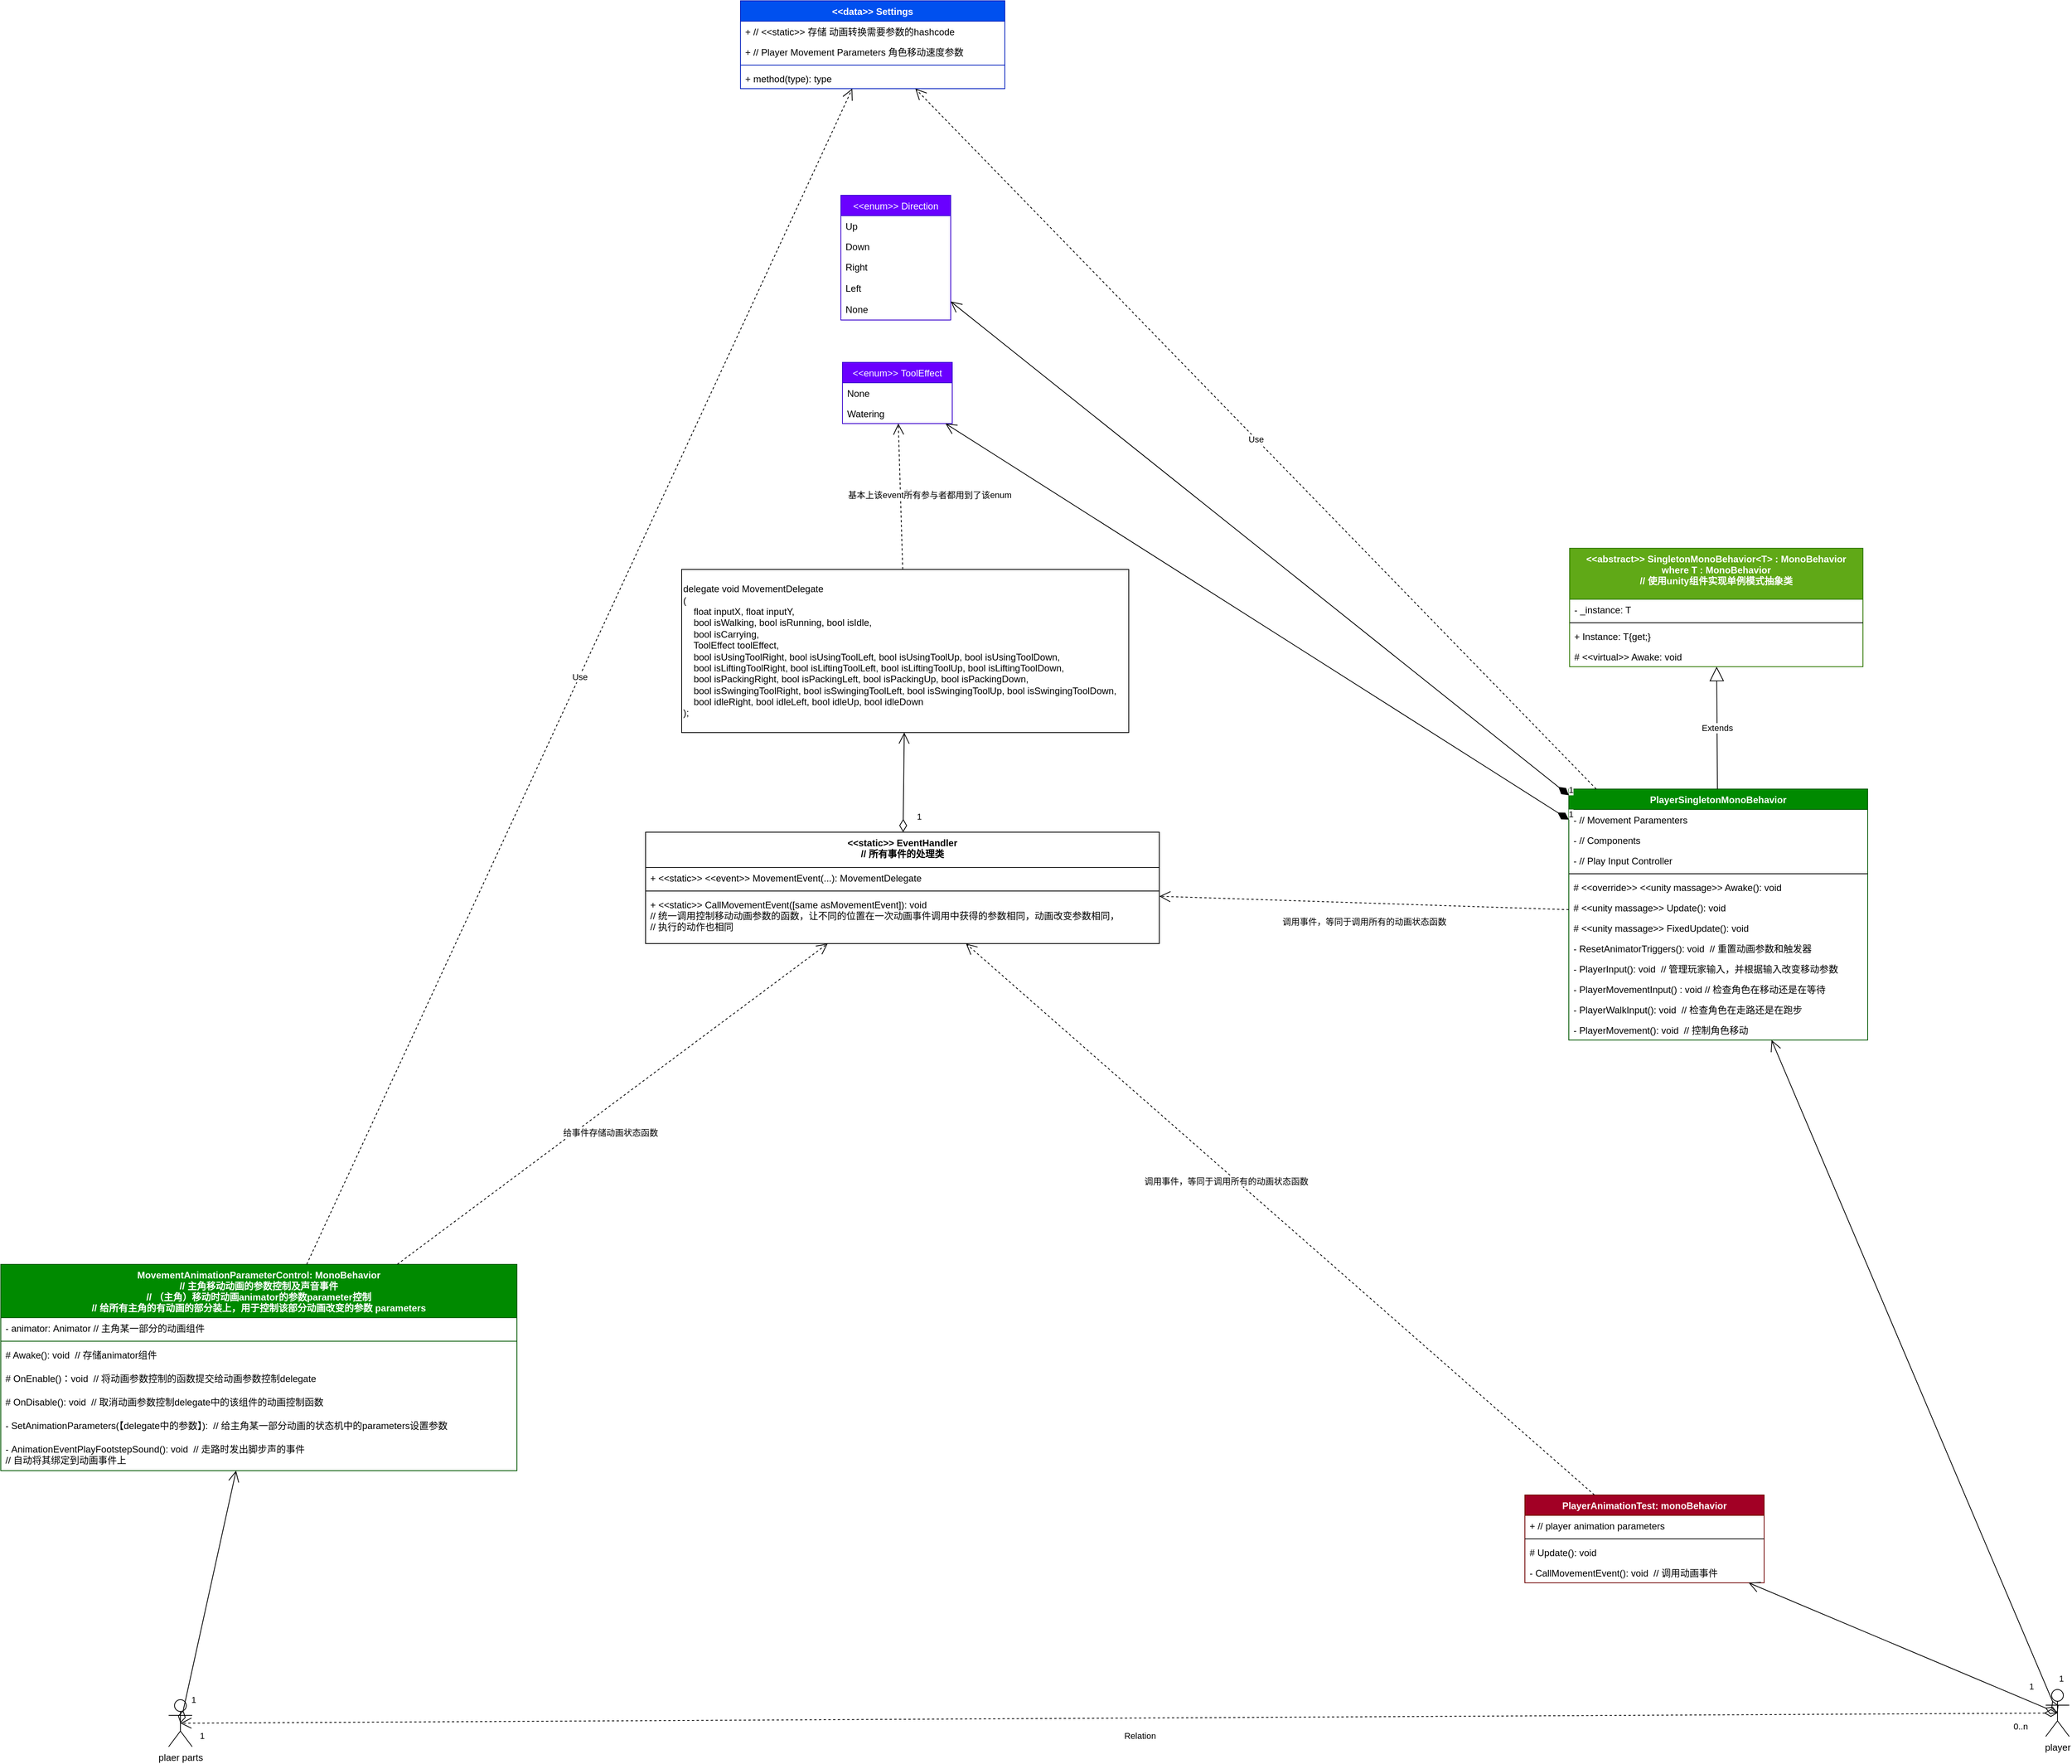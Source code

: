 <mxfile version="20.7.4" type="device" pages="2"><diagram id="HpfE0rixiqELITTEPQBV" name="uml类图"><mxGraphModel dx="3853" dy="3223" grid="0" gridSize="10" guides="0" tooltips="1" connect="1" arrows="1" fold="1" page="0" pageScale="1" pageWidth="1169" pageHeight="827" math="0" shadow="0"><root><mxCell id="0"/><mxCell id="1" parent="0"/><mxCell id="9sWpk6072CfBGfI_wlFI-14" value="&lt;&lt;abstract&gt;&gt; SingletonMonoBehavior&lt;T&gt; : MonoBehavior&#10;where T : MonoBehavior&#10;// 使用unity组件实现单例模式抽象类" style="swimlane;fontStyle=1;align=center;verticalAlign=top;childLayout=stackLayout;horizontal=1;startSize=65;horizontalStack=0;resizeParent=1;resizeParentMax=0;resizeLast=0;collapsible=1;marginBottom=0;fillColor=#60a917;strokeColor=#2D7600;fontColor=#ffffff;" parent="1" vertex="1"><mxGeometry x="1636" y="-269" width="374" height="151" as="geometry"><mxRectangle x="-4" y="22" width="429" height="65" as="alternateBounds"/></mxGeometry></mxCell><mxCell id="9sWpk6072CfBGfI_wlFI-15" value="- _instance: T" style="text;strokeColor=none;fillColor=none;align=left;verticalAlign=top;spacingLeft=4;spacingRight=4;overflow=hidden;rotatable=0;points=[[0,0.5],[1,0.5]];portConstraint=eastwest;" parent="9sWpk6072CfBGfI_wlFI-14" vertex="1"><mxGeometry y="65" width="374" height="26" as="geometry"/></mxCell><mxCell id="9sWpk6072CfBGfI_wlFI-16" value="" style="line;strokeWidth=1;fillColor=none;align=left;verticalAlign=middle;spacingTop=-1;spacingLeft=3;spacingRight=3;rotatable=0;labelPosition=right;points=[];portConstraint=eastwest;" parent="9sWpk6072CfBGfI_wlFI-14" vertex="1"><mxGeometry y="91" width="374" height="8" as="geometry"/></mxCell><mxCell id="9sWpk6072CfBGfI_wlFI-17" value="+ Instance: T{get;}" style="text;strokeColor=none;fillColor=none;align=left;verticalAlign=top;spacingLeft=4;spacingRight=4;overflow=hidden;rotatable=0;points=[[0,0.5],[1,0.5]];portConstraint=eastwest;" parent="9sWpk6072CfBGfI_wlFI-14" vertex="1"><mxGeometry y="99" width="374" height="26" as="geometry"/></mxCell><mxCell id="9sWpk6072CfBGfI_wlFI-18" value="# &lt;&lt;virtual&gt;&gt; Awake: void" style="text;strokeColor=none;fillColor=none;align=left;verticalAlign=top;spacingLeft=4;spacingRight=4;overflow=hidden;rotatable=0;points=[[0,0.5],[1,0.5]];portConstraint=eastwest;" parent="9sWpk6072CfBGfI_wlFI-14" vertex="1"><mxGeometry y="125" width="374" height="26" as="geometry"/></mxCell><mxCell id="bMojW252-NhJ2H2idLHy-1" value="PlayerSingletonMonoBehavior" style="swimlane;fontStyle=1;align=center;verticalAlign=top;childLayout=stackLayout;horizontal=1;startSize=26;horizontalStack=0;resizeParent=1;resizeParentMax=0;resizeLast=0;collapsible=1;marginBottom=0;fillColor=#008a00;strokeColor=#005700;fontColor=#ffffff;" parent="1" vertex="1"><mxGeometry x="1635" y="38" width="381" height="320" as="geometry"/></mxCell><mxCell id="bMojW252-NhJ2H2idLHy-2" value="- // Movement Paramenters" style="text;strokeColor=none;fillColor=none;align=left;verticalAlign=top;spacingLeft=4;spacingRight=4;overflow=hidden;rotatable=0;points=[[0,0.5],[1,0.5]];portConstraint=eastwest;" parent="bMojW252-NhJ2H2idLHy-1" vertex="1"><mxGeometry y="26" width="381" height="26" as="geometry"/></mxCell><mxCell id="pE3LmDmObXh40SRmptVy-13" value="- // Components" style="text;strokeColor=none;fillColor=none;align=left;verticalAlign=top;spacingLeft=4;spacingRight=4;overflow=hidden;rotatable=0;points=[[0,0.5],[1,0.5]];portConstraint=eastwest;" vertex="1" parent="bMojW252-NhJ2H2idLHy-1"><mxGeometry y="52" width="381" height="26" as="geometry"/></mxCell><mxCell id="pE3LmDmObXh40SRmptVy-14" value="- // Play Input Controller" style="text;strokeColor=none;fillColor=none;align=left;verticalAlign=top;spacingLeft=4;spacingRight=4;overflow=hidden;rotatable=0;points=[[0,0.5],[1,0.5]];portConstraint=eastwest;" vertex="1" parent="bMojW252-NhJ2H2idLHy-1"><mxGeometry y="78" width="381" height="26" as="geometry"/></mxCell><mxCell id="bMojW252-NhJ2H2idLHy-3" value="" style="line;strokeWidth=1;fillColor=none;align=left;verticalAlign=middle;spacingTop=-1;spacingLeft=3;spacingRight=3;rotatable=0;labelPosition=right;points=[];portConstraint=eastwest;" parent="bMojW252-NhJ2H2idLHy-1" vertex="1"><mxGeometry y="104" width="381" height="8" as="geometry"/></mxCell><mxCell id="bMojW252-NhJ2H2idLHy-4" value="# &lt;&lt;override&gt;&gt; &lt;&lt;unity massage&gt;&gt; Awake(): void" style="text;strokeColor=none;fillColor=none;align=left;verticalAlign=top;spacingLeft=4;spacingRight=4;overflow=hidden;rotatable=0;points=[[0,0.5],[1,0.5]];portConstraint=eastwest;" parent="bMojW252-NhJ2H2idLHy-1" vertex="1"><mxGeometry y="112" width="381" height="26" as="geometry"/></mxCell><mxCell id="pE3LmDmObXh40SRmptVy-18" value="# &lt;&lt;unity massage&gt;&gt; Update(): void" style="text;strokeColor=none;fillColor=none;align=left;verticalAlign=top;spacingLeft=4;spacingRight=4;overflow=hidden;rotatable=0;points=[[0,0.5],[1,0.5]];portConstraint=eastwest;" vertex="1" parent="bMojW252-NhJ2H2idLHy-1"><mxGeometry y="138" width="381" height="26" as="geometry"/></mxCell><mxCell id="pE3LmDmObXh40SRmptVy-21" value="# &lt;&lt;unity massage&gt;&gt; FixedUpdate(): void " style="text;strokeColor=none;fillColor=none;align=left;verticalAlign=top;spacingLeft=4;spacingRight=4;overflow=hidden;rotatable=0;points=[[0,0.5],[1,0.5]];portConstraint=eastwest;" vertex="1" parent="bMojW252-NhJ2H2idLHy-1"><mxGeometry y="164" width="381" height="26" as="geometry"/></mxCell><mxCell id="pE3LmDmObXh40SRmptVy-20" value="- ResetAnimatorTriggers(): void  // 重置动画参数和触发器" style="text;strokeColor=none;fillColor=none;align=left;verticalAlign=top;spacingLeft=4;spacingRight=4;overflow=hidden;rotatable=0;points=[[0,0.5],[1,0.5]];portConstraint=eastwest;" vertex="1" parent="bMojW252-NhJ2H2idLHy-1"><mxGeometry y="190" width="381" height="26" as="geometry"/></mxCell><mxCell id="pE3LmDmObXh40SRmptVy-19" value="- PlayerInput(): void  // 管理玩家输入，并根据输入改变移动参数" style="text;strokeColor=none;fillColor=none;align=left;verticalAlign=top;spacingLeft=4;spacingRight=4;overflow=hidden;rotatable=0;points=[[0,0.5],[1,0.5]];portConstraint=eastwest;" vertex="1" parent="bMojW252-NhJ2H2idLHy-1"><mxGeometry y="216" width="381" height="26" as="geometry"/></mxCell><mxCell id="pE3LmDmObXh40SRmptVy-23" value="- PlayerMovementInput() : void // 检查角色在移动还是在等待" style="text;strokeColor=none;fillColor=none;align=left;verticalAlign=top;spacingLeft=4;spacingRight=4;overflow=hidden;rotatable=0;points=[[0,0.5],[1,0.5]];portConstraint=eastwest;" vertex="1" parent="bMojW252-NhJ2H2idLHy-1"><mxGeometry y="242" width="381" height="26" as="geometry"/></mxCell><mxCell id="pE3LmDmObXh40SRmptVy-24" value="- PlayerWalkInput(): void  // 检查角色在走路还是在跑步" style="text;strokeColor=none;fillColor=none;align=left;verticalAlign=top;spacingLeft=4;spacingRight=4;overflow=hidden;rotatable=0;points=[[0,0.5],[1,0.5]];portConstraint=eastwest;" vertex="1" parent="bMojW252-NhJ2H2idLHy-1"><mxGeometry y="268" width="381" height="26" as="geometry"/></mxCell><mxCell id="pE3LmDmObXh40SRmptVy-25" value="- PlayerMovement(): void  // 控制角色移动" style="text;strokeColor=none;fillColor=none;align=left;verticalAlign=top;spacingLeft=4;spacingRight=4;overflow=hidden;rotatable=0;points=[[0,0.5],[1,0.5]];portConstraint=eastwest;" vertex="1" parent="bMojW252-NhJ2H2idLHy-1"><mxGeometry y="294" width="381" height="26" as="geometry"/></mxCell><mxCell id="6hkdkdeFytuHJFqWZTCp-1" value="Extends" style="endArrow=block;endSize=16;endFill=0;html=1;rounded=0;" parent="1" source="bMojW252-NhJ2H2idLHy-1" target="9sWpk6072CfBGfI_wlFI-14" edge="1"><mxGeometry width="160" relative="1" as="geometry"><mxPoint x="2557" y="-309" as="sourcePoint"/><mxPoint x="2433" y="-352" as="targetPoint"/></mxGeometry></mxCell><mxCell id="l3M0Ls1TJzslWKXrTt1o-1" value="MovementAnimationParameterControl: MonoBehavior&#10;// 主角移动动画的参数控制及声音事件&#10;// （主角）移动时动画animator的参数parameter控制&#10;// 给所有主角的有动画的部分装上，用于控制该部分动画改变的参数 parameters" style="swimlane;fontStyle=1;align=center;verticalAlign=top;childLayout=stackLayout;horizontal=1;startSize=68;horizontalStack=0;resizeParent=1;resizeParentMax=0;resizeLast=0;collapsible=1;marginBottom=0;fillColor=#008a00;fontColor=#ffffff;strokeColor=#005700;" parent="1" vertex="1"><mxGeometry x="-364" y="644" width="658" height="263" as="geometry"><mxRectangle x="533" y="63" width="345" height="55" as="alternateBounds"/></mxGeometry></mxCell><mxCell id="l3M0Ls1TJzslWKXrTt1o-2" value="- animator: Animator // 主角某一部分的动画组件" style="text;strokeColor=none;fillColor=none;align=left;verticalAlign=top;spacingLeft=4;spacingRight=4;overflow=hidden;rotatable=0;points=[[0,0.5],[1,0.5]];portConstraint=eastwest;" parent="l3M0Ls1TJzslWKXrTt1o-1" vertex="1"><mxGeometry y="68" width="658" height="26" as="geometry"/></mxCell><mxCell id="l3M0Ls1TJzslWKXrTt1o-3" value="" style="line;strokeWidth=1;fillColor=none;align=left;verticalAlign=middle;spacingTop=-1;spacingLeft=3;spacingRight=3;rotatable=0;labelPosition=right;points=[];portConstraint=eastwest;strokeColor=inherit;" parent="l3M0Ls1TJzslWKXrTt1o-1" vertex="1"><mxGeometry y="94" width="658" height="8" as="geometry"/></mxCell><mxCell id="Hb0dpRvbFwe-pw7G5Znm-1" value="# Awake(): void  // 存储animator组件" style="text;strokeColor=none;fillColor=none;align=left;verticalAlign=top;spacingLeft=4;spacingRight=4;overflow=hidden;rotatable=0;points=[[0,0.5],[1,0.5]];portConstraint=eastwest;" parent="l3M0Ls1TJzslWKXrTt1o-1" vertex="1"><mxGeometry y="102" width="658" height="30" as="geometry"/></mxCell><mxCell id="Hb0dpRvbFwe-pw7G5Znm-2" value="# OnEnable()：void  // 将动画参数控制的函数提交给动画参数控制delegate" style="text;strokeColor=none;fillColor=none;align=left;verticalAlign=top;spacingLeft=4;spacingRight=4;overflow=hidden;rotatable=0;points=[[0,0.5],[1,0.5]];portConstraint=eastwest;" parent="l3M0Ls1TJzslWKXrTt1o-1" vertex="1"><mxGeometry y="132" width="658" height="30" as="geometry"/></mxCell><mxCell id="Hb0dpRvbFwe-pw7G5Znm-3" value="# OnDisable(): void  // 取消动画参数控制delegate中的该组件的动画控制函数" style="text;strokeColor=none;fillColor=none;align=left;verticalAlign=top;spacingLeft=4;spacingRight=4;overflow=hidden;rotatable=0;points=[[0,0.5],[1,0.5]];portConstraint=eastwest;" parent="l3M0Ls1TJzslWKXrTt1o-1" vertex="1"><mxGeometry y="162" width="658" height="30" as="geometry"/></mxCell><mxCell id="Hb0dpRvbFwe-pw7G5Znm-4" value="- SetAnimationParameters(【delegate中的参数】):  // 给主角某一部分动画的状态机中的parameters设置参数" style="text;strokeColor=none;fillColor=none;align=left;verticalAlign=top;spacingLeft=4;spacingRight=4;overflow=hidden;rotatable=0;points=[[0,0.5],[1,0.5]];portConstraint=eastwest;" parent="l3M0Ls1TJzslWKXrTt1o-1" vertex="1"><mxGeometry y="192" width="658" height="30" as="geometry"/></mxCell><mxCell id="l3M0Ls1TJzslWKXrTt1o-4" value="- AnimationEventPlayFootstepSound(): void  // 走路时发出脚步声的事件&#10;// 自动将其绑定到动画事件上" style="text;strokeColor=none;fillColor=none;align=left;verticalAlign=top;spacingLeft=4;spacingRight=4;overflow=hidden;rotatable=0;points=[[0,0.5],[1,0.5]];portConstraint=eastwest;" parent="l3M0Ls1TJzslWKXrTt1o-1" vertex="1"><mxGeometry y="222" width="658" height="41" as="geometry"/></mxCell><mxCell id="I4nvmCODcLj4R4C00kn0-5" value="&lt;div&gt;delegate void MovementDelegate&lt;/div&gt;&lt;div&gt;(&lt;/div&gt;&lt;div&gt;&amp;nbsp; &amp;nbsp; float inputX, float inputY,&lt;/div&gt;&lt;div&gt;&amp;nbsp; &amp;nbsp; bool isWalking, bool isRunning, bool isIdle,&lt;/div&gt;&lt;div&gt;&amp;nbsp; &amp;nbsp; bool isCarrying,&lt;/div&gt;&lt;div&gt;&amp;nbsp; &amp;nbsp; ToolEffect toolEffect,&lt;/div&gt;&lt;div&gt;&amp;nbsp; &amp;nbsp; bool isUsingToolRight, bool isUsingToolLeft, bool isUsingToolUp, bool isUsingToolDown,&lt;/div&gt;&lt;div&gt;&amp;nbsp; &amp;nbsp; bool isLiftingToolRight, bool isLiftingToolLeft, bool isLiftingToolUp, bool isLiftingToolDown,&lt;/div&gt;&lt;div&gt;&amp;nbsp; &amp;nbsp; bool isPackingRight, bool isPackingLeft, bool isPackingUp, bool isPackingDown,&lt;/div&gt;&lt;div&gt;&amp;nbsp; &amp;nbsp; bool isSwingingToolRight, bool isSwingingToolLeft, bool isSwingingToolUp, bool isSwingingToolDown,&lt;/div&gt;&lt;div&gt;&amp;nbsp; &amp;nbsp; bool idleRight, bool idleLeft, bool idleUp, bool idleDown&lt;/div&gt;&lt;div&gt;);&lt;/div&gt;" style="html=1;align=left;" parent="1" vertex="1"><mxGeometry x="504" y="-242" width="570" height="208" as="geometry"/></mxCell><mxCell id="I4nvmCODcLj4R4C00kn0-6" value="&lt;&lt;static&gt;&gt; EventHandler&#10;// 所有事件的处理类" style="swimlane;fontStyle=1;align=center;verticalAlign=top;childLayout=stackLayout;horizontal=1;startSize=45;horizontalStack=0;resizeParent=1;resizeParentMax=0;resizeLast=0;collapsible=1;marginBottom=0;" parent="1" vertex="1"><mxGeometry x="458" y="93" width="655" height="142" as="geometry"><mxRectangle x="1027" y="314" width="175" height="45" as="alternateBounds"/></mxGeometry></mxCell><mxCell id="I4nvmCODcLj4R4C00kn0-7" value="+ &lt;&lt;static&gt;&gt; &lt;&lt;event&gt;&gt; MovementEvent(...): MovementDelegate " style="text;strokeColor=none;fillColor=none;align=left;verticalAlign=top;spacingLeft=4;spacingRight=4;overflow=hidden;rotatable=0;points=[[0,0.5],[1,0.5]];portConstraint=eastwest;" parent="I4nvmCODcLj4R4C00kn0-6" vertex="1"><mxGeometry y="45" width="655" height="26" as="geometry"/></mxCell><mxCell id="I4nvmCODcLj4R4C00kn0-8" value="" style="line;strokeWidth=1;fillColor=none;align=left;verticalAlign=middle;spacingTop=-1;spacingLeft=3;spacingRight=3;rotatable=0;labelPosition=right;points=[];portConstraint=eastwest;strokeColor=inherit;" parent="I4nvmCODcLj4R4C00kn0-6" vertex="1"><mxGeometry y="71" width="655" height="8" as="geometry"/></mxCell><mxCell id="I4nvmCODcLj4R4C00kn0-9" value="+ &lt;&lt;static&gt;&gt; CallMovementEvent([same asMovementEvent]): void  &#10;// 统一调用控制移动动画参数的函数，让不同的位置在一次动画事件调用中获得的参数相同，动画改变参数相同，&#10;// 执行的动作也相同" style="text;strokeColor=none;fillColor=none;align=left;verticalAlign=top;spacingLeft=4;spacingRight=4;overflow=hidden;rotatable=0;points=[[0,0.5],[1,0.5]];portConstraint=eastwest;" parent="I4nvmCODcLj4R4C00kn0-6" vertex="1"><mxGeometry y="79" width="655" height="63" as="geometry"/></mxCell><mxCell id="I4nvmCODcLj4R4C00kn0-11" value="&lt;&lt;data&gt;&gt; Settings" style="swimlane;fontStyle=1;align=center;verticalAlign=top;childLayout=stackLayout;horizontal=1;startSize=26;horizontalStack=0;resizeParent=1;resizeParentMax=0;resizeLast=0;collapsible=1;marginBottom=0;fillColor=#0050ef;fontColor=#ffffff;strokeColor=#001DBC;" parent="1" vertex="1"><mxGeometry x="579" y="-967" width="337" height="112" as="geometry"/></mxCell><mxCell id="I4nvmCODcLj4R4C00kn0-12" value="+ // &lt;&lt;static&gt;&gt; 存储 动画转换需要参数的hashcode" style="text;strokeColor=none;fillColor=none;align=left;verticalAlign=top;spacingLeft=4;spacingRight=4;overflow=hidden;rotatable=0;points=[[0,0.5],[1,0.5]];portConstraint=eastwest;" parent="I4nvmCODcLj4R4C00kn0-11" vertex="1"><mxGeometry y="26" width="337" height="26" as="geometry"/></mxCell><mxCell id="xLsu1C71SAPbhfIDX5Ki-2" value="+ // Player Movement Parameters 角色移动速度参数" style="text;strokeColor=none;fillColor=none;align=left;verticalAlign=top;spacingLeft=4;spacingRight=4;overflow=hidden;rotatable=0;points=[[0,0.5],[1,0.5]];portConstraint=eastwest;" parent="I4nvmCODcLj4R4C00kn0-11" vertex="1"><mxGeometry y="52" width="337" height="26" as="geometry"/></mxCell><mxCell id="I4nvmCODcLj4R4C00kn0-13" value="" style="line;strokeWidth=1;fillColor=none;align=left;verticalAlign=middle;spacingTop=-1;spacingLeft=3;spacingRight=3;rotatable=0;labelPosition=right;points=[];portConstraint=eastwest;strokeColor=inherit;" parent="I4nvmCODcLj4R4C00kn0-11" vertex="1"><mxGeometry y="78" width="337" height="8" as="geometry"/></mxCell><mxCell id="I4nvmCODcLj4R4C00kn0-14" value="+ method(type): type" style="text;strokeColor=none;fillColor=none;align=left;verticalAlign=top;spacingLeft=4;spacingRight=4;overflow=hidden;rotatable=0;points=[[0,0.5],[1,0.5]];portConstraint=eastwest;" parent="I4nvmCODcLj4R4C00kn0-11" vertex="1"><mxGeometry y="86" width="337" height="26" as="geometry"/></mxCell><mxCell id="KqQhjls_EBQ-beicgsi_-1" value="给事件存储动画状态函数" style="endArrow=open;endSize=12;dashed=1;html=1;rounded=0;" parent="1" source="l3M0Ls1TJzslWKXrTt1o-1" target="I4nvmCODcLj4R4C00kn0-6" edge="1"><mxGeometry x="-0.071" y="-28" width="160" relative="1" as="geometry"><mxPoint x="747" y="690" as="sourcePoint"/><mxPoint x="907" y="690" as="targetPoint"/><mxPoint as="offset"/></mxGeometry></mxCell><mxCell id="KqQhjls_EBQ-beicgsi_-2" value="调用事件，等同于调用所有的动画状态函数" style="endArrow=open;endSize=12;dashed=1;html=1;rounded=0;" parent="1" source="bMojW252-NhJ2H2idLHy-1" target="I4nvmCODcLj4R4C00kn0-6" edge="1"><mxGeometry x="-0.002" y="24" width="160" relative="1" as="geometry"><mxPoint x="472" y="460" as="sourcePoint"/><mxPoint x="632" y="460" as="targetPoint"/><mxPoint as="offset"/></mxGeometry></mxCell><mxCell id="KqQhjls_EBQ-beicgsi_-11" value="1" style="endArrow=open;html=1;endSize=12;startArrow=diamondThin;startSize=14;startFill=0;align=left;verticalAlign=bottom;rounded=0;" parent="1" source="I4nvmCODcLj4R4C00kn0-6" target="I4nvmCODcLj4R4C00kn0-5" edge="1"><mxGeometry x="-0.824" y="-16" relative="1" as="geometry"><mxPoint x="594" y="36" as="sourcePoint"/><mxPoint x="698" y="18" as="targetPoint"/><mxPoint as="offset"/></mxGeometry></mxCell><mxCell id="Hb0dpRvbFwe-pw7G5Znm-5" value="Use" style="endArrow=open;endSize=12;dashed=1;html=1;rounded=0;" parent="1" source="l3M0Ls1TJzslWKXrTt1o-1" target="I4nvmCODcLj4R4C00kn0-11" edge="1"><mxGeometry width="160" relative="1" as="geometry"><mxPoint x="-172" y="492" as="sourcePoint"/><mxPoint x="-12" y="492" as="targetPoint"/></mxGeometry></mxCell><mxCell id="Hb0dpRvbFwe-pw7G5Znm-6" value="player" style="shape=umlActor;verticalLabelPosition=bottom;verticalAlign=top;html=1;" parent="1" vertex="1"><mxGeometry x="2243" y="1186" width="30" height="60" as="geometry"/></mxCell><mxCell id="Hb0dpRvbFwe-pw7G5Znm-7" value="plaer parts" style="shape=umlActor;verticalLabelPosition=bottom;verticalAlign=top;html=1;" parent="1" vertex="1"><mxGeometry x="-150" y="1199" width="30" height="60" as="geometry"/></mxCell><mxCell id="Hb0dpRvbFwe-pw7G5Znm-10" value="Relation" style="endArrow=open;html=1;endSize=12;startArrow=diamondThin;startSize=14;startFill=0;rounded=0;exitX=0.5;exitY=0.5;exitDx=0;exitDy=0;exitPerimeter=0;entryX=0.5;entryY=0.5;entryDx=0;entryDy=0;entryPerimeter=0;dashed=1;" parent="1" source="Hb0dpRvbFwe-pw7G5Znm-6" target="Hb0dpRvbFwe-pw7G5Znm-7" edge="1"><mxGeometry x="-0.023" y="23" relative="1" as="geometry"><mxPoint x="588" y="1115" as="sourcePoint"/><mxPoint x="496" y="1193" as="targetPoint"/><mxPoint x="-1" as="offset"/></mxGeometry></mxCell><mxCell id="Hb0dpRvbFwe-pw7G5Znm-11" value="0..n" style="edgeLabel;resizable=0;html=1;align=left;verticalAlign=top;" parent="Hb0dpRvbFwe-pw7G5Znm-10" connectable="0" vertex="1"><mxGeometry x="-1" relative="1" as="geometry"><mxPoint x="-58" y="4" as="offset"/></mxGeometry></mxCell><mxCell id="Hb0dpRvbFwe-pw7G5Znm-12" value="1" style="edgeLabel;resizable=0;html=1;align=right;verticalAlign=top;" parent="Hb0dpRvbFwe-pw7G5Znm-10" connectable="0" vertex="1"><mxGeometry x="1" relative="1" as="geometry"><mxPoint x="31" y="3" as="offset"/></mxGeometry></mxCell><mxCell id="Hb0dpRvbFwe-pw7G5Znm-14" value="1" style="endArrow=open;html=1;endSize=12;startArrow=diamondThin;startSize=14;startFill=0;align=left;verticalAlign=bottom;rounded=0;exitX=0.5;exitY=0.5;exitDx=0;exitDy=0;exitPerimeter=0;" parent="1" source="Hb0dpRvbFwe-pw7G5Znm-7" target="l3M0Ls1TJzslWKXrTt1o-1" edge="1"><mxGeometry x="-0.857" y="-7" relative="1" as="geometry"><mxPoint x="478" y="886" as="sourcePoint"/><mxPoint x="638" y="886" as="targetPoint"/><mxPoint as="offset"/></mxGeometry></mxCell><mxCell id="Hb0dpRvbFwe-pw7G5Znm-15" value="1" style="endArrow=open;html=1;endSize=12;startArrow=diamondThin;startSize=14;startFill=0;align=left;verticalAlign=bottom;rounded=0;exitX=0.5;exitY=0.5;exitDx=0;exitDy=0;exitPerimeter=0;" parent="1" source="Hb0dpRvbFwe-pw7G5Znm-6" target="bMojW252-NhJ2H2idLHy-1" edge="1"><mxGeometry x="-0.931" y="-14" relative="1" as="geometry"><mxPoint x="1282" y="905" as="sourcePoint"/><mxPoint x="2086.589" y="902" as="targetPoint"/><mxPoint as="offset"/></mxGeometry></mxCell><mxCell id="Hb0dpRvbFwe-pw7G5Znm-16" value="PlayerAnimationTest: monoBehavior" style="swimlane;fontStyle=1;align=center;verticalAlign=top;childLayout=stackLayout;horizontal=1;startSize=26;horizontalStack=0;resizeParent=1;resizeParentMax=0;resizeLast=0;collapsible=1;marginBottom=0;fillColor=#a20025;fontColor=#ffffff;strokeColor=#6F0000;" parent="1" vertex="1"><mxGeometry x="1579" y="938" width="305" height="112" as="geometry"/></mxCell><mxCell id="Hb0dpRvbFwe-pw7G5Znm-17" value="+ // player animation parameters" style="text;strokeColor=none;fillColor=none;align=left;verticalAlign=top;spacingLeft=4;spacingRight=4;overflow=hidden;rotatable=0;points=[[0,0.5],[1,0.5]];portConstraint=eastwest;" parent="Hb0dpRvbFwe-pw7G5Znm-16" vertex="1"><mxGeometry y="26" width="305" height="26" as="geometry"/></mxCell><mxCell id="Hb0dpRvbFwe-pw7G5Znm-18" value="" style="line;strokeWidth=1;fillColor=none;align=left;verticalAlign=middle;spacingTop=-1;spacingLeft=3;spacingRight=3;rotatable=0;labelPosition=right;points=[];portConstraint=eastwest;" parent="Hb0dpRvbFwe-pw7G5Znm-16" vertex="1"><mxGeometry y="52" width="305" height="8" as="geometry"/></mxCell><mxCell id="Hb0dpRvbFwe-pw7G5Znm-19" value="# Update(): void" style="text;strokeColor=none;fillColor=none;align=left;verticalAlign=top;spacingLeft=4;spacingRight=4;overflow=hidden;rotatable=0;points=[[0,0.5],[1,0.5]];portConstraint=eastwest;" parent="Hb0dpRvbFwe-pw7G5Znm-16" vertex="1"><mxGeometry y="60" width="305" height="26" as="geometry"/></mxCell><mxCell id="xLsu1C71SAPbhfIDX5Ki-1" value="- CallMovementEvent(): void  // 调用动画事件" style="text;strokeColor=none;fillColor=none;align=left;verticalAlign=top;spacingLeft=4;spacingRight=4;overflow=hidden;rotatable=0;points=[[0,0.5],[1,0.5]];portConstraint=eastwest;" parent="Hb0dpRvbFwe-pw7G5Znm-16" vertex="1"><mxGeometry y="86" width="305" height="26" as="geometry"/></mxCell><mxCell id="Hb0dpRvbFwe-pw7G5Znm-22" value="1" style="endArrow=open;html=1;endSize=12;startArrow=diamondThin;startSize=14;startFill=0;align=left;verticalAlign=bottom;rounded=0;exitX=0.5;exitY=0.5;exitDx=0;exitDy=0;exitPerimeter=0;" parent="1" source="Hb0dpRvbFwe-pw7G5Znm-6" target="Hb0dpRvbFwe-pw7G5Znm-16" edge="1"><mxGeometry x="-0.79" y="-8" relative="1" as="geometry"><mxPoint x="1547" y="1066" as="sourcePoint"/><mxPoint x="1558" y="798" as="targetPoint"/><mxPoint as="offset"/></mxGeometry></mxCell><mxCell id="Hb0dpRvbFwe-pw7G5Znm-23" value="调用事件，等同于调用所有的动画状态函数" style="endArrow=open;endSize=12;dashed=1;html=1;rounded=0;" parent="1" source="Hb0dpRvbFwe-pw7G5Znm-16" target="I4nvmCODcLj4R4C00kn0-6" edge="1"><mxGeometry x="0.157" y="9" width="160" relative="1" as="geometry"><mxPoint x="1934.0" y="289.929" as="sourcePoint"/><mxPoint x="1073.719" y="538" as="targetPoint"/><mxPoint as="offset"/></mxGeometry></mxCell><mxCell id="pE3LmDmObXh40SRmptVy-1" value="&lt;&lt;enum&gt;&gt; ToolEffect" style="swimlane;fontStyle=0;childLayout=stackLayout;horizontal=1;startSize=26;fillColor=#6a00ff;horizontalStack=0;resizeParent=1;resizeParentMax=0;resizeLast=0;collapsible=1;marginBottom=0;fontColor=#ffffff;strokeColor=#3700CC;" vertex="1" parent="1"><mxGeometry x="709" y="-506" width="140" height="78" as="geometry"/></mxCell><mxCell id="pE3LmDmObXh40SRmptVy-2" value="None" style="text;strokeColor=none;fillColor=none;align=left;verticalAlign=top;spacingLeft=4;spacingRight=4;overflow=hidden;rotatable=0;points=[[0,0.5],[1,0.5]];portConstraint=eastwest;" vertex="1" parent="pE3LmDmObXh40SRmptVy-1"><mxGeometry y="26" width="140" height="26" as="geometry"/></mxCell><mxCell id="pE3LmDmObXh40SRmptVy-3" value="Watering" style="text;strokeColor=none;fillColor=none;align=left;verticalAlign=top;spacingLeft=4;spacingRight=4;overflow=hidden;rotatable=0;points=[[0,0.5],[1,0.5]];portConstraint=eastwest;" vertex="1" parent="pE3LmDmObXh40SRmptVy-1"><mxGeometry y="52" width="140" height="26" as="geometry"/></mxCell><mxCell id="pE3LmDmObXh40SRmptVy-5" value="&lt;&lt;enum&gt;&gt; Direction" style="swimlane;fontStyle=0;childLayout=stackLayout;horizontal=1;startSize=26;fillColor=#6a00ff;horizontalStack=0;resizeParent=1;resizeParentMax=0;resizeLast=0;collapsible=1;marginBottom=0;fontColor=#ffffff;strokeColor=#3700CC;" vertex="1" parent="1"><mxGeometry x="707" y="-719" width="140" height="159" as="geometry"/></mxCell><mxCell id="pE3LmDmObXh40SRmptVy-6" value="Up" style="text;strokeColor=none;fillColor=none;align=left;verticalAlign=top;spacingLeft=4;spacingRight=4;overflow=hidden;rotatable=0;points=[[0,0.5],[1,0.5]];portConstraint=eastwest;" vertex="1" parent="pE3LmDmObXh40SRmptVy-5"><mxGeometry y="26" width="140" height="26" as="geometry"/></mxCell><mxCell id="pE3LmDmObXh40SRmptVy-7" value="Down" style="text;strokeColor=none;fillColor=none;align=left;verticalAlign=top;spacingLeft=4;spacingRight=4;overflow=hidden;rotatable=0;points=[[0,0.5],[1,0.5]];portConstraint=eastwest;" vertex="1" parent="pE3LmDmObXh40SRmptVy-5"><mxGeometry y="52" width="140" height="26" as="geometry"/></mxCell><mxCell id="pE3LmDmObXh40SRmptVy-8" value="Right" style="text;strokeColor=none;fillColor=none;align=left;verticalAlign=top;spacingLeft=4;spacingRight=4;overflow=hidden;rotatable=0;points=[[0,0.5],[1,0.5]];portConstraint=eastwest;" vertex="1" parent="pE3LmDmObXh40SRmptVy-5"><mxGeometry y="78" width="140" height="27" as="geometry"/></mxCell><mxCell id="pE3LmDmObXh40SRmptVy-9" value="Left" style="text;strokeColor=none;fillColor=none;align=left;verticalAlign=top;spacingLeft=4;spacingRight=4;overflow=hidden;rotatable=0;points=[[0,0.5],[1,0.5]];portConstraint=eastwest;" vertex="1" parent="pE3LmDmObXh40SRmptVy-5"><mxGeometry y="105" width="140" height="27" as="geometry"/></mxCell><mxCell id="pE3LmDmObXh40SRmptVy-10" value="None" style="text;strokeColor=none;fillColor=none;align=left;verticalAlign=top;spacingLeft=4;spacingRight=4;overflow=hidden;rotatable=0;points=[[0,0.5],[1,0.5]];portConstraint=eastwest;" vertex="1" parent="pE3LmDmObXh40SRmptVy-5"><mxGeometry y="132" width="140" height="27" as="geometry"/></mxCell><mxCell id="pE3LmDmObXh40SRmptVy-11" value="Use" style="endArrow=open;endSize=12;dashed=1;html=1;rounded=0;" edge="1" parent="1" source="I4nvmCODcLj4R4C00kn0-5" target="pE3LmDmObXh40SRmptVy-1"><mxGeometry x="0.048" y="-16" width="160" relative="1" as="geometry"><mxPoint x="978" y="188" as="sourcePoint"/><mxPoint x="1138" y="188" as="targetPoint"/><mxPoint as="offset"/></mxGeometry></mxCell><mxCell id="pE3LmDmObXh40SRmptVy-12" value="基本上该event所有参与者都用到了该enum" style="edgeLabel;html=1;align=center;verticalAlign=middle;resizable=0;points=[];" vertex="1" connectable="0" parent="pE3LmDmObXh40SRmptVy-11"><mxGeometry x="-0.423" y="1" relative="1" as="geometry"><mxPoint x="37" y="-42" as="offset"/></mxGeometry></mxCell><mxCell id="pE3LmDmObXh40SRmptVy-16" value="1" style="endArrow=open;html=1;endSize=12;startArrow=diamondThin;startSize=14;startFill=1;align=left;verticalAlign=bottom;rounded=0;" edge="1" parent="1" source="bMojW252-NhJ2H2idLHy-1" target="pE3LmDmObXh40SRmptVy-5"><mxGeometry x="-1" y="3" relative="1" as="geometry"><mxPoint x="1368" y="-328" as="sourcePoint"/><mxPoint x="1528" y="-328" as="targetPoint"/></mxGeometry></mxCell><mxCell id="pE3LmDmObXh40SRmptVy-17" value="1" style="endArrow=open;html=1;endSize=12;startArrow=diamondThin;startSize=14;startFill=1;align=left;verticalAlign=bottom;rounded=0;" edge="1" parent="1" source="bMojW252-NhJ2H2idLHy-1" target="pE3LmDmObXh40SRmptVy-1"><mxGeometry x="-1" y="3" relative="1" as="geometry"><mxPoint x="1611" y="-42.905" as="sourcePoint"/><mxPoint x="1092" y="-130.003" as="targetPoint"/></mxGeometry></mxCell><mxCell id="H-dSQgwqGIpRNuqR0ZUG-1" value="Use" style="endArrow=open;endSize=12;dashed=1;html=1;rounded=0;" edge="1" parent="1" source="bMojW252-NhJ2H2idLHy-1" target="I4nvmCODcLj4R4C00kn0-11"><mxGeometry width="160" relative="1" as="geometry"><mxPoint x="1539" y="-471" as="sourcePoint"/><mxPoint x="1699" y="-471" as="targetPoint"/></mxGeometry></mxCell></root></mxGraphModel></diagram><diagram id="h3lLMCYfX7M9HcqMueaN" name="图例"><mxGraphModel dx="1695" dy="1159" grid="0" gridSize="10" guides="0" tooltips="1" connect="1" arrows="1" fold="1" page="0" pageScale="1" pageWidth="1169" pageHeight="827" math="0" shadow="0"><root><mxCell id="DT_0XY5pwo4UO9phw0BI-0"/><mxCell id="DT_0XY5pwo4UO9phw0BI-1" parent="DT_0XY5pwo4UO9phw0BI-0"/><mxCell id="XMK9wZ8pZymBgFpDDk3G-0" value="组件类：继承monoBehavior的类" style="swimlane;fontStyle=1;align=center;verticalAlign=top;childLayout=stackLayout;horizontal=1;startSize=26;horizontalStack=0;resizeParent=1;resizeParentMax=0;resizeLast=0;collapsible=1;marginBottom=0;fillColor=#008a00;strokeColor=#005700;fontColor=#ffffff;" parent="DT_0XY5pwo4UO9phw0BI-1" vertex="1"><mxGeometry x="-59" y="-56" width="264" height="86" as="geometry"/></mxCell><mxCell id="XMK9wZ8pZymBgFpDDk3G-1" value="+ field: type" style="text;strokeColor=none;fillColor=none;align=left;verticalAlign=top;spacingLeft=4;spacingRight=4;overflow=hidden;rotatable=0;points=[[0,0.5],[1,0.5]];portConstraint=eastwest;" parent="XMK9wZ8pZymBgFpDDk3G-0" vertex="1"><mxGeometry y="26" width="264" height="26" as="geometry"/></mxCell><mxCell id="XMK9wZ8pZymBgFpDDk3G-2" value="" style="line;strokeWidth=1;fillColor=none;align=left;verticalAlign=middle;spacingTop=-1;spacingLeft=3;spacingRight=3;rotatable=0;labelPosition=right;points=[];portConstraint=eastwest;" parent="XMK9wZ8pZymBgFpDDk3G-0" vertex="1"><mxGeometry y="52" width="264" height="8" as="geometry"/></mxCell><mxCell id="XMK9wZ8pZymBgFpDDk3G-3" value="+ method(type): type" style="text;strokeColor=none;fillColor=none;align=left;verticalAlign=top;spacingLeft=4;spacingRight=4;overflow=hidden;rotatable=0;points=[[0,0.5],[1,0.5]];portConstraint=eastwest;" parent="XMK9wZ8pZymBgFpDDk3G-0" vertex="1"><mxGeometry y="60" width="264" height="26" as="geometry"/></mxCell><mxCell id="tpP833lzgtz9w0RBnqYO-0" value="测试类" style="swimlane;fontStyle=0;childLayout=stackLayout;horizontal=1;startSize=26;fillColor=#a20025;horizontalStack=0;resizeParent=1;resizeParentMax=0;resizeLast=0;collapsible=1;marginBottom=0;fontColor=#ffffff;strokeColor=#6F0000;" parent="DT_0XY5pwo4UO9phw0BI-1" vertex="1"><mxGeometry x="3" y="104" width="140" height="104" as="geometry"/></mxCell><mxCell id="tpP833lzgtz9w0RBnqYO-1" value="+ field: type" style="text;strokeColor=none;fillColor=none;align=left;verticalAlign=top;spacingLeft=4;spacingRight=4;overflow=hidden;rotatable=0;points=[[0,0.5],[1,0.5]];portConstraint=eastwest;" parent="tpP833lzgtz9w0RBnqYO-0" vertex="1"><mxGeometry y="26" width="140" height="26" as="geometry"/></mxCell><mxCell id="tpP833lzgtz9w0RBnqYO-2" value="+ field: type" style="text;strokeColor=none;fillColor=none;align=left;verticalAlign=top;spacingLeft=4;spacingRight=4;overflow=hidden;rotatable=0;points=[[0,0.5],[1,0.5]];portConstraint=eastwest;" parent="tpP833lzgtz9w0RBnqYO-0" vertex="1"><mxGeometry y="52" width="140" height="26" as="geometry"/></mxCell><mxCell id="tpP833lzgtz9w0RBnqYO-3" value="+ field: type" style="text;strokeColor=none;fillColor=none;align=left;verticalAlign=top;spacingLeft=4;spacingRight=4;overflow=hidden;rotatable=0;points=[[0,0.5],[1,0.5]];portConstraint=eastwest;" parent="tpP833lzgtz9w0RBnqYO-0" vertex="1"><mxGeometry y="78" width="140" height="26" as="geometry"/></mxCell><mxCell id="ENMxThB4BYvmm27pTjZq-0" value="enum枚举" style="swimlane;fontStyle=0;childLayout=stackLayout;horizontal=1;startSize=26;fillColor=#6a00ff;horizontalStack=0;resizeParent=1;resizeParentMax=0;resizeLast=0;collapsible=1;marginBottom=0;fontColor=#ffffff;strokeColor=#3700CC;" vertex="1" parent="DT_0XY5pwo4UO9phw0BI-1"><mxGeometry x="-1" y="420" width="140" height="104" as="geometry"/></mxCell><mxCell id="ENMxThB4BYvmm27pTjZq-1" value="+ field: type" style="text;strokeColor=none;fillColor=none;align=left;verticalAlign=top;spacingLeft=4;spacingRight=4;overflow=hidden;rotatable=0;points=[[0,0.5],[1,0.5]];portConstraint=eastwest;" vertex="1" parent="ENMxThB4BYvmm27pTjZq-0"><mxGeometry y="26" width="140" height="26" as="geometry"/></mxCell><mxCell id="ENMxThB4BYvmm27pTjZq-2" value="+ field: type" style="text;strokeColor=none;fillColor=none;align=left;verticalAlign=top;spacingLeft=4;spacingRight=4;overflow=hidden;rotatable=0;points=[[0,0.5],[1,0.5]];portConstraint=eastwest;" vertex="1" parent="ENMxThB4BYvmm27pTjZq-0"><mxGeometry y="52" width="140" height="26" as="geometry"/></mxCell><mxCell id="ENMxThB4BYvmm27pTjZq-3" value="+ field: type" style="text;strokeColor=none;fillColor=none;align=left;verticalAlign=top;spacingLeft=4;spacingRight=4;overflow=hidden;rotatable=0;points=[[0,0.5],[1,0.5]];portConstraint=eastwest;" vertex="1" parent="ENMxThB4BYvmm27pTjZq-0"><mxGeometry y="78" width="140" height="26" as="geometry"/></mxCell><mxCell id="UQy0U8Wi5mpedg63fKdd-0" value="data class" style="swimlane;fontStyle=1;align=center;verticalAlign=top;childLayout=stackLayout;horizontal=1;startSize=26;horizontalStack=0;resizeParent=1;resizeParentMax=0;resizeLast=0;collapsible=1;marginBottom=0;fillColor=#0050ef;fontColor=#ffffff;strokeColor=#001DBC;" vertex="1" parent="DT_0XY5pwo4UO9phw0BI-1"><mxGeometry x="1" y="288" width="160" height="86" as="geometry"/></mxCell><mxCell id="UQy0U8Wi5mpedg63fKdd-1" value="+ field: type" style="text;strokeColor=none;fillColor=none;align=left;verticalAlign=top;spacingLeft=4;spacingRight=4;overflow=hidden;rotatable=0;points=[[0,0.5],[1,0.5]];portConstraint=eastwest;" vertex="1" parent="UQy0U8Wi5mpedg63fKdd-0"><mxGeometry y="26" width="160" height="26" as="geometry"/></mxCell><mxCell id="UQy0U8Wi5mpedg63fKdd-2" value="" style="line;strokeWidth=1;fillColor=none;align=left;verticalAlign=middle;spacingTop=-1;spacingLeft=3;spacingRight=3;rotatable=0;labelPosition=right;points=[];portConstraint=eastwest;strokeColor=inherit;" vertex="1" parent="UQy0U8Wi5mpedg63fKdd-0"><mxGeometry y="52" width="160" height="8" as="geometry"/></mxCell><mxCell id="UQy0U8Wi5mpedg63fKdd-3" value="+ method(type): type" style="text;strokeColor=none;fillColor=none;align=left;verticalAlign=top;spacingLeft=4;spacingRight=4;overflow=hidden;rotatable=0;points=[[0,0.5],[1,0.5]];portConstraint=eastwest;" vertex="1" parent="UQy0U8Wi5mpedg63fKdd-0"><mxGeometry y="60" width="160" height="26" as="geometry"/></mxCell></root></mxGraphModel></diagram></mxfile>